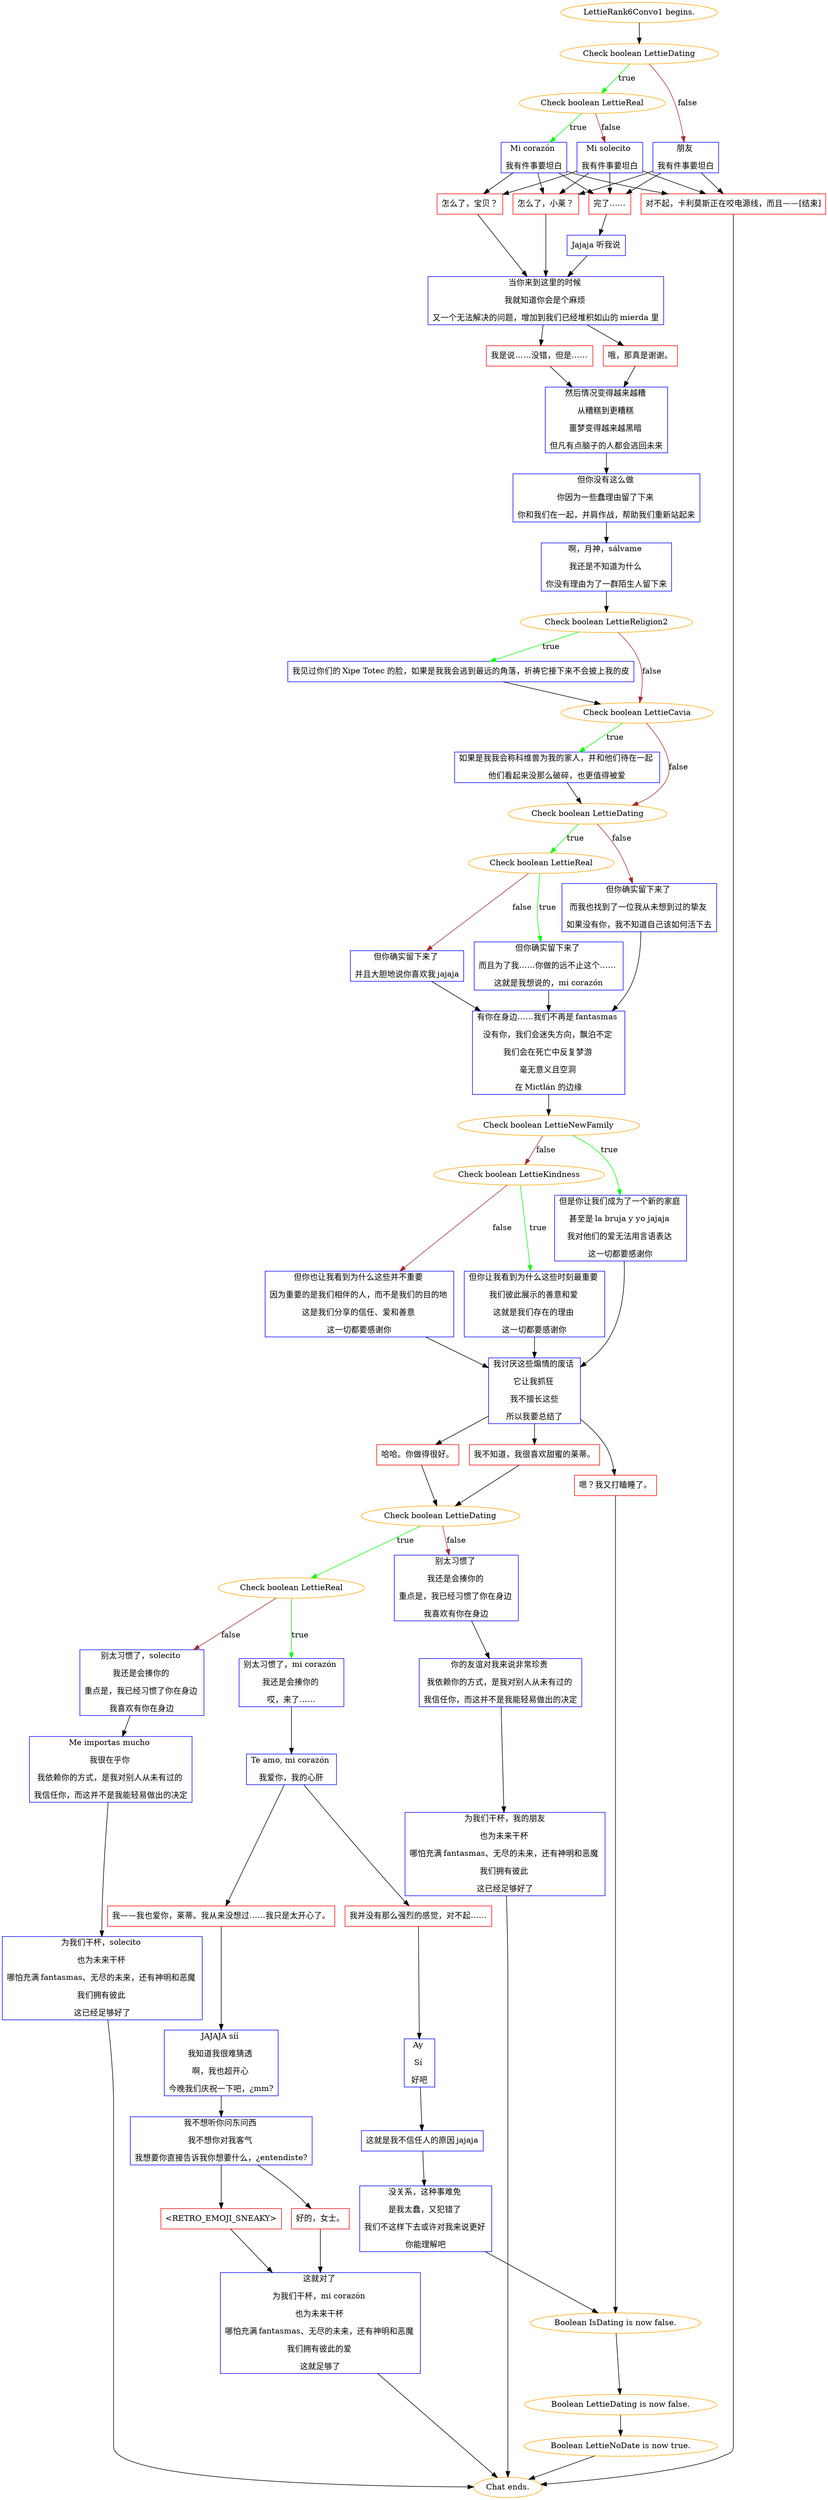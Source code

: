 digraph {
	"LettieRank6Convo1 begins." [color=orange];
		"LettieRank6Convo1 begins." -> j2452349781;
	j2452349781 [label="Check boolean LettieDating",color=orange];
		j2452349781 -> j2676259319 [label=true,color=green];
		j2452349781 -> j729598963 [label=false,color=brown];
	j2676259319 [label="Check boolean LettieReal",color=orange];
		j2676259319 -> j210520412 [label=true,color=green];
		j2676259319 -> j3151014736 [label=false,color=brown];
	j729598963 [label="朋友 
我有件事要坦白",shape=box,color=blue];
		j729598963 -> j1924289923;
		j729598963 -> j2156598296;
		j729598963 -> j2167874324;
	j210520412 [label="Mi corazón 
我有件事要坦白",shape=box,color=blue];
		j210520412 -> j1480412518;
		j210520412 -> j1924289923;
		j210520412 -> j2156598296;
		j210520412 -> j2167874324;
	j3151014736 [label="Mi solecito 
我有件事要坦白",shape=box,color=blue];
		j3151014736 -> j1480412518;
		j3151014736 -> j1924289923;
		j3151014736 -> j2156598296;
		j3151014736 -> j2167874324;
	j1924289923 [label="怎么了，小莱？",shape=box,color=red];
		j1924289923 -> j2627593780;
	j2156598296 [label="完了……",shape=box,color=red];
		j2156598296 -> j1459494192;
	j2167874324 [label="对不起，卡利莫斯正在咬电源线，而且——[结束]",shape=box,color=red];
		j2167874324 -> "Chat ends.";
	j1480412518 [label="怎么了，宝贝？",shape=box,color=red];
		j1480412518 -> j2627593780;
	j2627593780 [label="当你来到这里的时候 
我就知道你会是个麻烦 
又一个无法解决的问题，增加到我们已经堆积如山的 mierda 里",shape=box,color=blue];
		j2627593780 -> j1765607668;
		j2627593780 -> j155946042;
	j1459494192 [label="Jajaja 听我说",shape=box,color=blue];
		j1459494192 -> j2627593780;
	"Chat ends." [color=orange];
	j1765607668 [label="哦，那真是谢谢。",shape=box,color=red];
		j1765607668 -> j1102346870;
	j155946042 [label="我是说……没错，但是……",shape=box,color=red];
		j155946042 -> j1102346870;
	j1102346870 [label="然后情况变得越来越糟 
从糟糕到更糟糕 
噩梦变得越来越黑暗 
但凡有点脑子的人都会逃回未来",shape=box,color=blue];
		j1102346870 -> j2495986370;
	j2495986370 [label="但你没有这么做 
你因为一些蠢理由留了下来 
你和我们在一起，并肩作战，帮助我们重新站起来",shape=box,color=blue];
		j2495986370 -> j3091270699;
	j3091270699 [label="啊，月神，sálvame 
我还是不知道为什么 
你没有理由为了一群陌生人留下来",shape=box,color=blue];
		j3091270699 -> j1387050652;
	j1387050652 [label="Check boolean LettieReligion2",color=orange];
		j1387050652 -> j1897051155 [label=true,color=green];
		j1387050652 -> j1551587699 [label=false,color=brown];
	j1897051155 [label="我见过你们的 Xipe Totec 的脸，如果是我我会逃到最远的角落，祈祷它接下来不会披上我的皮",shape=box,color=blue];
		j1897051155 -> j1551587699;
	j1551587699 [label="Check boolean LettieCavia",color=orange];
		j1551587699 -> j1286710357 [label=true,color=green];
		j1551587699 -> j466073509 [label=false,color=brown];
	j1286710357 [label="如果是我我会称科维兽为我的家人，并和他们待在一起 
他们看起来没那么破碎，也更值得被爱",shape=box,color=blue];
		j1286710357 -> j466073509;
	j466073509 [label="Check boolean LettieDating",color=orange];
		j466073509 -> j4125224585 [label=true,color=green];
		j466073509 -> j745960121 [label=false,color=brown];
	j4125224585 [label="Check boolean LettieReal",color=orange];
		j4125224585 -> j3314226042 [label=true,color=green];
		j4125224585 -> j4182420151 [label=false,color=brown];
	j745960121 [label="但你确实留下来了 
而我也找到了一位我从未想到过的挚友 
如果没有你，我不知道自己该如何活下去",shape=box,color=blue];
		j745960121 -> j360528876;
	j3314226042 [label="但你确实留下来了 
而且为了我……你做的远不止这个…… 
这就是我想说的，mi corazón",shape=box,color=blue];
		j3314226042 -> j360528876;
	j4182420151 [label="但你确实留下来了 
并且大胆地说你喜欢我 jajaja",shape=box,color=blue];
		j4182420151 -> j360528876;
	j360528876 [label="有你在身边……我们不再是 fantasmas 
没有你，我们会迷失方向，飘泊不定 
我们会在死亡中反复梦游 
毫无意义且空洞 
在 Mictlán 的边缘",shape=box,color=blue];
		j360528876 -> j1595476292;
	j1595476292 [label="Check boolean LettieNewFamily",color=orange];
		j1595476292 -> j1451338600 [label=true,color=green];
		j1595476292 -> j3009833502 [label=false,color=brown];
	j1451338600 [label="但是你让我们成为了一个新的家庭 
甚至是 la bruja y yo jajaja 
我对他们的爱无法用言语表达 
这一切都要感谢你",shape=box,color=blue];
		j1451338600 -> j4274977646;
	j3009833502 [label="Check boolean LettieKindness",color=orange];
		j3009833502 -> j687304707 [label=true,color=green];
		j3009833502 -> j2838661265 [label=false,color=brown];
	j4274977646 [label="我讨厌这些煽情的废话 
它让我抓狂 
我不擅长这些
所以我要总结了",shape=box,color=blue];
		j4274977646 -> j3521054434;
		j4274977646 -> j1317253377;
		j4274977646 -> j748278447;
	j687304707 [label="但你让我看到为什么这些时刻最重要 
我们彼此展示的善意和爱 
这就是我们存在的理由 
这一切都要感谢你",shape=box,color=blue];
		j687304707 -> j4274977646;
	j2838661265 [label="但你也让我看到为什么这些并不重要 
因为重要的是我们相伴的人，而不是我们的目的地 
这是我们分享的信任、爱和善意 
这一切都要感谢你",shape=box,color=blue];
		j2838661265 -> j4274977646;
	j3521054434 [label="哈哈。你做得很好。",shape=box,color=red];
		j3521054434 -> j407131291;
	j1317253377 [label="我不知道，我很喜欢甜蜜的莱蒂。",shape=box,color=red];
		j1317253377 -> j407131291;
	j748278447 [label="嗯？我又打瞌睡了。",shape=box,color=red];
		j748278447 -> j3606744485;
	j407131291 [label="Check boolean LettieDating",color=orange];
		j407131291 -> j2969545787 [label=true,color=green];
		j407131291 -> j3553648070 [label=false,color=brown];
	j3606744485 [label="Boolean IsDating is now false.",color=orange];
		j3606744485 -> j2226684218;
	j2969545787 [label="Check boolean LettieReal",color=orange];
		j2969545787 -> j618285206 [label=true,color=green];
		j2969545787 -> j2649869721 [label=false,color=brown];
	j3553648070 [label="别太习惯了 
我还是会揍你的 
重点是，我已经习惯了你在身边 
我喜欢有你在身边",shape=box,color=blue];
		j3553648070 -> j559041542;
	j2226684218 [label="Boolean LettieDating is now false.",color=orange];
		j2226684218 -> j2703113057;
	j618285206 [label="别太习惯了，mi corazón 
我还是会揍你的 
哎，来了……",shape=box,color=blue];
		j618285206 -> j2664591631;
	j2649869721 [label="别太习惯了，solecito 
我还是会揍你的 
重点是，我已经习惯了你在身边 
我喜欢有你在身边",shape=box,color=blue];
		j2649869721 -> j3588098255;
	j559041542 [label="你的友谊对我来说非常珍贵 
我依赖你的方式，是我对别人从未有过的 
我信任你，而这并不是我能轻易做出的决定",shape=box,color=blue];
		j559041542 -> j632423753;
	j2703113057 [label="Boolean LettieNoDate is now true.",color=orange];
		j2703113057 -> "Chat ends.";
	j2664591631 [label="Te amo, mi corazón 
我爱你，我的心肝",shape=box,color=blue];
		j2664591631 -> j2038805361;
		j2664591631 -> j1467464097;
	j3588098255 [label="Me importas mucho 
我很在乎你 
我依赖你的方式，是我对别人从未有过的 
我信任你，而这并不是我能轻易做出的决定",shape=box,color=blue];
		j3588098255 -> j3768299276;
	j632423753 [label="为我们干杯，我的朋友
也为未来干杯 
哪怕充满 fantasmas、无尽的未来，还有神明和恶魔 
我们拥有彼此 
这已经足够好了",shape=box,color=blue];
		j632423753 -> "Chat ends.";
	j2038805361 [label="我并没有那么强烈的感觉，对不起……",shape=box,color=red];
		j2038805361 -> j1939680828;
	j1467464097 [label="我——我也爱你，莱蒂。我从来没想过……我只是太开心了。",shape=box,color=red];
		j1467464097 -> j3019608118;
	j3768299276 [label="为我们干杯，solecito 
也为未来干杯 
哪怕充满 fantasmas、无尽的未来，还有神明和恶魔 
我们拥有彼此 
这已经足够好了",shape=box,color=blue];
		j3768299276 -> "Chat ends.";
	j1939680828 [label="Ay 
Sí 
好吧",shape=box,color=blue];
		j1939680828 -> j3332021661;
	j3019608118 [label="JAJAJA síí 
我知道我很难猜透 
啊，我也超开心 
今晚我们庆祝一下吧，¿mm?",shape=box,color=blue];
		j3019608118 -> j410595574;
	j3332021661 [label="这就是我不信任人的原因 jajaja",shape=box,color=blue];
		j3332021661 -> j3451386594;
	j410595574 [label="我不想听你问东问西 
我不想你对我客气 
我想要你直接告诉我你想要什么，¿entendiste?",shape=box,color=blue];
		j410595574 -> j3185553733;
		j410595574 -> j3453772533;
	j3451386594 [label="没关系，这种事难免 
是我太蠢，又犯错了 
我们不这样下去或许对我来说更好 
你能理解吧",shape=box,color=blue];
		j3451386594 -> j3606744485;
	j3185553733 [label="好的，女士。",shape=box,color=red];
		j3185553733 -> j794474196;
	j3453772533 [label="<RETRO_EMOJI_SNEAKY>",shape=box,color=red];
		j3453772533 -> j794474196;
	j794474196 [label="这就对了 
为我们干杯，mi corazón 
也为未来干杯 
哪怕充满 fantasmas、无尽的未来，还有神明和恶魔 
我们拥有彼此的爱 
这就足够了",shape=box,color=blue];
		j794474196 -> "Chat ends.";
}